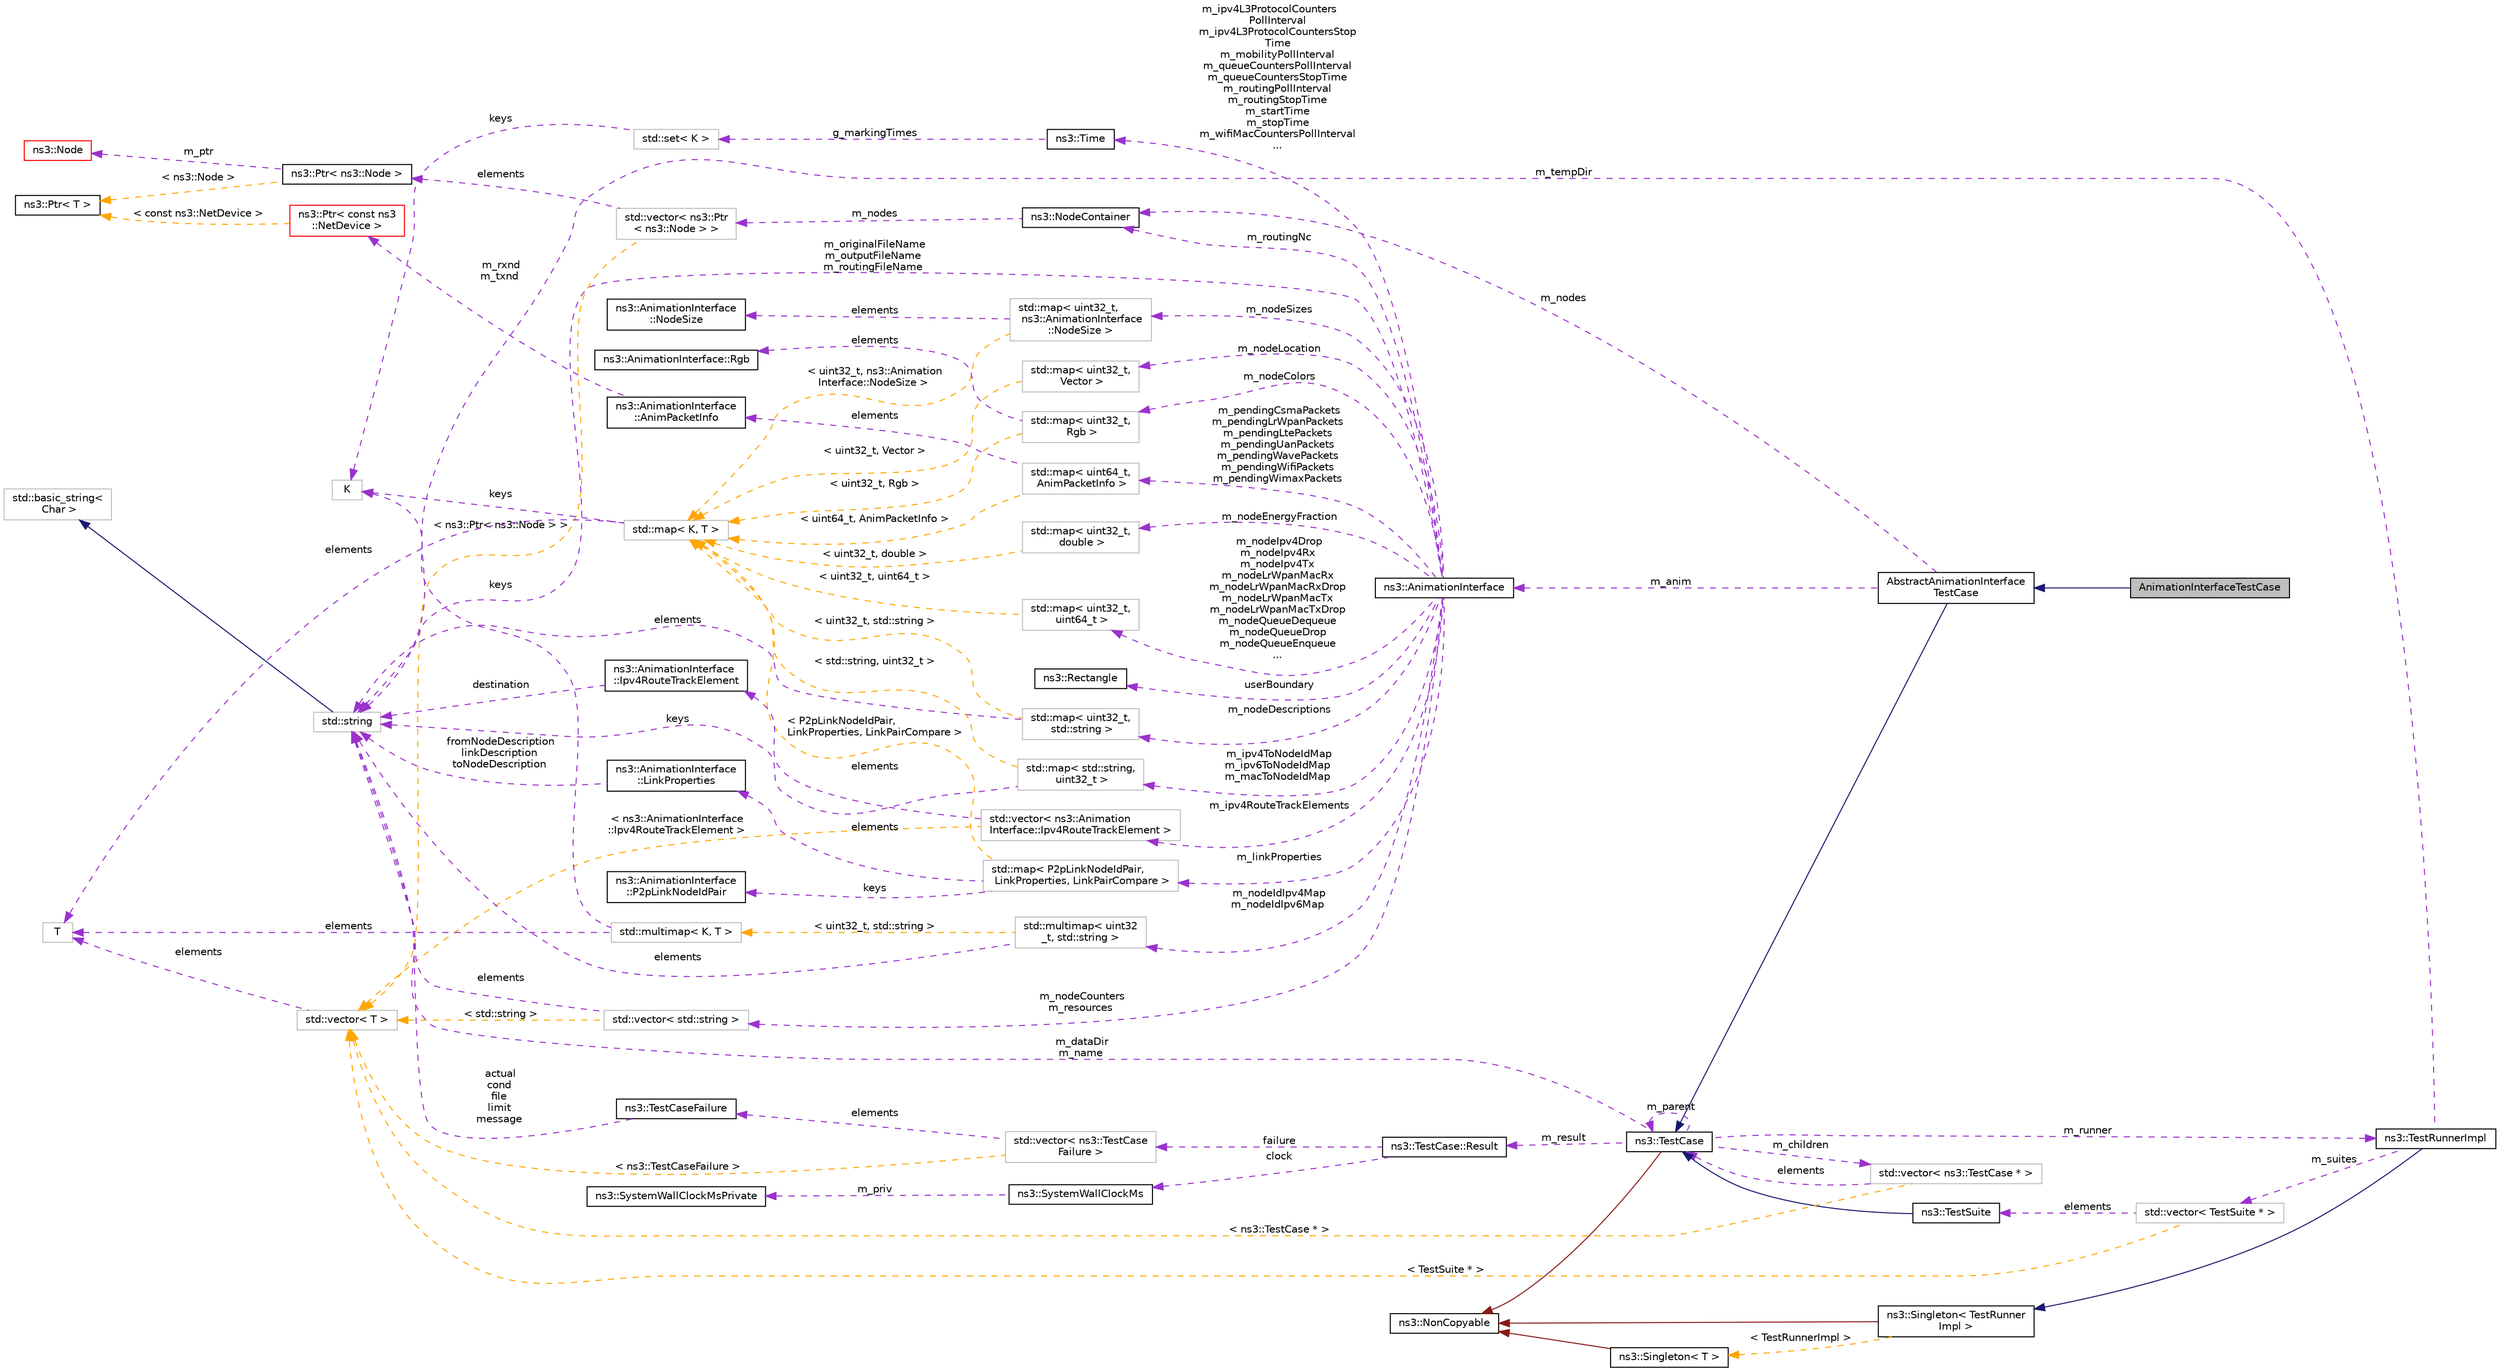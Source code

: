 digraph "AnimationInterfaceTestCase"
{
 // LATEX_PDF_SIZE
  edge [fontname="Helvetica",fontsize="10",labelfontname="Helvetica",labelfontsize="10"];
  node [fontname="Helvetica",fontsize="10",shape=record];
  rankdir="LR";
  Node1 [label="AnimationInterfaceTestCase",height=0.2,width=0.4,color="black", fillcolor="grey75", style="filled", fontcolor="black",tooltip="Animation Interface Test Case."];
  Node2 -> Node1 [dir="back",color="midnightblue",fontsize="10",style="solid",fontname="Helvetica"];
  Node2 [label="AbstractAnimationInterface\lTestCase",height=0.2,width=0.4,color="black", fillcolor="white", style="filled",URL="$class_abstract_animation_interface_test_case.html",tooltip="Abstract Animation Interface Test Case."];
  Node3 -> Node2 [dir="back",color="midnightblue",fontsize="10",style="solid",fontname="Helvetica"];
  Node3 [label="ns3::TestCase",height=0.2,width=0.4,color="black", fillcolor="white", style="filled",URL="$classns3_1_1_test_case.html",tooltip="encapsulates test code"];
  Node4 -> Node3 [dir="back",color="firebrick4",fontsize="10",style="solid",fontname="Helvetica"];
  Node4 [label="ns3::NonCopyable",height=0.2,width=0.4,color="black", fillcolor="white", style="filled",URL="$classns3_1_1_non_copyable.html",tooltip="A base class for (non-Singleton) objects which shouldn't be copied."];
  Node5 -> Node3 [dir="back",color="darkorchid3",fontsize="10",style="dashed",label=" m_children" ,fontname="Helvetica"];
  Node5 [label="std::vector\< ns3::TestCase * \>",height=0.2,width=0.4,color="grey75", fillcolor="white", style="filled",tooltip=" "];
  Node3 -> Node5 [dir="back",color="darkorchid3",fontsize="10",style="dashed",label=" elements" ,fontname="Helvetica"];
  Node6 -> Node5 [dir="back",color="orange",fontsize="10",style="dashed",label=" \< ns3::TestCase * \>" ,fontname="Helvetica"];
  Node6 [label="std::vector\< T \>",height=0.2,width=0.4,color="grey75", fillcolor="white", style="filled",tooltip=" "];
  Node7 -> Node6 [dir="back",color="darkorchid3",fontsize="10",style="dashed",label=" elements" ,fontname="Helvetica"];
  Node7 [label="T",height=0.2,width=0.4,color="grey75", fillcolor="white", style="filled",tooltip=" "];
  Node8 -> Node3 [dir="back",color="darkorchid3",fontsize="10",style="dashed",label=" m_dataDir\nm_name" ,fontname="Helvetica"];
  Node8 [label="std::string",height=0.2,width=0.4,color="grey75", fillcolor="white", style="filled",tooltip=" "];
  Node9 -> Node8 [dir="back",color="midnightblue",fontsize="10",style="solid",fontname="Helvetica"];
  Node9 [label="std::basic_string\<\l Char \>",height=0.2,width=0.4,color="grey75", fillcolor="white", style="filled",tooltip=" "];
  Node10 -> Node3 [dir="back",color="darkorchid3",fontsize="10",style="dashed",label=" m_runner" ,fontname="Helvetica"];
  Node10 [label="ns3::TestRunnerImpl",height=0.2,width=0.4,color="black", fillcolor="white", style="filled",URL="$classns3_1_1_test_runner_impl.html",tooltip="Container for all tests."];
  Node11 -> Node10 [dir="back",color="midnightblue",fontsize="10",style="solid",fontname="Helvetica"];
  Node11 [label="ns3::Singleton\< TestRunner\lImpl \>",height=0.2,width=0.4,color="black", fillcolor="white", style="filled",URL="$classns3_1_1_singleton.html",tooltip=" "];
  Node4 -> Node11 [dir="back",color="firebrick4",fontsize="10",style="solid",fontname="Helvetica"];
  Node12 -> Node11 [dir="back",color="orange",fontsize="10",style="dashed",label=" \< TestRunnerImpl \>" ,fontname="Helvetica"];
  Node12 [label="ns3::Singleton\< T \>",height=0.2,width=0.4,color="black", fillcolor="white", style="filled",URL="$classns3_1_1_singleton.html",tooltip="A template singleton."];
  Node4 -> Node12 [dir="back",color="firebrick4",fontsize="10",style="solid",fontname="Helvetica"];
  Node13 -> Node10 [dir="back",color="darkorchid3",fontsize="10",style="dashed",label=" m_suites" ,fontname="Helvetica"];
  Node13 [label="std::vector\< TestSuite * \>",height=0.2,width=0.4,color="grey75", fillcolor="white", style="filled",tooltip=" "];
  Node14 -> Node13 [dir="back",color="darkorchid3",fontsize="10",style="dashed",label=" elements" ,fontname="Helvetica"];
  Node14 [label="ns3::TestSuite",height=0.2,width=0.4,color="black", fillcolor="white", style="filled",URL="$classns3_1_1_test_suite.html",tooltip="A suite of tests to run."];
  Node3 -> Node14 [dir="back",color="midnightblue",fontsize="10",style="solid",fontname="Helvetica"];
  Node6 -> Node13 [dir="back",color="orange",fontsize="10",style="dashed",label=" \< TestSuite * \>" ,fontname="Helvetica"];
  Node8 -> Node10 [dir="back",color="darkorchid3",fontsize="10",style="dashed",label=" m_tempDir" ,fontname="Helvetica"];
  Node3 -> Node3 [dir="back",color="darkorchid3",fontsize="10",style="dashed",label=" m_parent" ,fontname="Helvetica"];
  Node15 -> Node3 [dir="back",color="darkorchid3",fontsize="10",style="dashed",label=" m_result" ,fontname="Helvetica"];
  Node15 [label="ns3::TestCase::Result",height=0.2,width=0.4,color="black", fillcolor="white", style="filled",URL="$structns3_1_1_test_case_1_1_result.html",tooltip="Container for results from a TestCase."];
  Node16 -> Node15 [dir="back",color="darkorchid3",fontsize="10",style="dashed",label=" failure" ,fontname="Helvetica"];
  Node16 [label="std::vector\< ns3::TestCase\lFailure \>",height=0.2,width=0.4,color="grey75", fillcolor="white", style="filled",tooltip=" "];
  Node17 -> Node16 [dir="back",color="darkorchid3",fontsize="10",style="dashed",label=" elements" ,fontname="Helvetica"];
  Node17 [label="ns3::TestCaseFailure",height=0.2,width=0.4,color="black", fillcolor="white", style="filled",URL="$structns3_1_1_test_case_failure.html",tooltip="Container for details of a test failure."];
  Node8 -> Node17 [dir="back",color="darkorchid3",fontsize="10",style="dashed",label=" actual\ncond\nfile\nlimit\nmessage" ,fontname="Helvetica"];
  Node6 -> Node16 [dir="back",color="orange",fontsize="10",style="dashed",label=" \< ns3::TestCaseFailure \>" ,fontname="Helvetica"];
  Node18 -> Node15 [dir="back",color="darkorchid3",fontsize="10",style="dashed",label=" clock" ,fontname="Helvetica"];
  Node18 [label="ns3::SystemWallClockMs",height=0.2,width=0.4,color="black", fillcolor="white", style="filled",URL="$classns3_1_1_system_wall_clock_ms.html",tooltip="Measure elapsed wall clock time in milliseconds."];
  Node19 -> Node18 [dir="back",color="darkorchid3",fontsize="10",style="dashed",label=" m_priv" ,fontname="Helvetica"];
  Node19 [label="ns3::SystemWallClockMsPrivate",height=0.2,width=0.4,color="black", fillcolor="white", style="filled",URL="$classns3_1_1_system_wall_clock_ms_private.html",tooltip="System-dependent implementation for SystemWallClockMs."];
  Node20 -> Node2 [dir="back",color="darkorchid3",fontsize="10",style="dashed",label=" m_anim" ,fontname="Helvetica"];
  Node20 [label="ns3::AnimationInterface",height=0.2,width=0.4,color="black", fillcolor="white", style="filled",URL="$classns3_1_1_animation_interface.html",tooltip="Interface to network animator."];
  Node21 -> Node20 [dir="back",color="darkorchid3",fontsize="10",style="dashed",label=" m_ipv4ToNodeIdMap\nm_ipv6ToNodeIdMap\nm_macToNodeIdMap" ,fontname="Helvetica"];
  Node21 [label="std::map\< std::string,\l uint32_t \>",height=0.2,width=0.4,color="grey75", fillcolor="white", style="filled",tooltip=" "];
  Node8 -> Node21 [dir="back",color="darkorchid3",fontsize="10",style="dashed",label=" keys" ,fontname="Helvetica"];
  Node22 -> Node21 [dir="back",color="orange",fontsize="10",style="dashed",label=" \< std::string, uint32_t \>" ,fontname="Helvetica"];
  Node22 [label="std::map\< K, T \>",height=0.2,width=0.4,color="grey75", fillcolor="white", style="filled",tooltip=" "];
  Node23 -> Node22 [dir="back",color="darkorchid3",fontsize="10",style="dashed",label=" keys" ,fontname="Helvetica"];
  Node23 [label="K",height=0.2,width=0.4,color="grey75", fillcolor="white", style="filled",tooltip=" "];
  Node7 -> Node22 [dir="back",color="darkorchid3",fontsize="10",style="dashed",label=" elements" ,fontname="Helvetica"];
  Node24 -> Node20 [dir="back",color="darkorchid3",fontsize="10",style="dashed",label=" m_nodeIpv4Drop\nm_nodeIpv4Rx\nm_nodeIpv4Tx\nm_nodeLrWpanMacRx\nm_nodeLrWpanMacRxDrop\nm_nodeLrWpanMacTx\nm_nodeLrWpanMacTxDrop\nm_nodeQueueDequeue\nm_nodeQueueDrop\nm_nodeQueueEnqueue\n..." ,fontname="Helvetica"];
  Node24 [label="std::map\< uint32_t,\l uint64_t \>",height=0.2,width=0.4,color="grey75", fillcolor="white", style="filled",tooltip=" "];
  Node22 -> Node24 [dir="back",color="orange",fontsize="10",style="dashed",label=" \< uint32_t, uint64_t \>" ,fontname="Helvetica"];
  Node25 -> Node20 [dir="back",color="darkorchid3",fontsize="10",style="dashed",label=" m_nodeLocation" ,fontname="Helvetica"];
  Node25 [label="std::map\< uint32_t,\l Vector \>",height=0.2,width=0.4,color="grey75", fillcolor="white", style="filled",tooltip=" "];
  Node22 -> Node25 [dir="back",color="orange",fontsize="10",style="dashed",label=" \< uint32_t, Vector \>" ,fontname="Helvetica"];
  Node26 -> Node20 [dir="back",color="darkorchid3",fontsize="10",style="dashed",label=" m_pendingCsmaPackets\nm_pendingLrWpanPackets\nm_pendingLtePackets\nm_pendingUanPackets\nm_pendingWavePackets\nm_pendingWifiPackets\nm_pendingWimaxPackets" ,fontname="Helvetica"];
  Node26 [label="std::map\< uint64_t,\l AnimPacketInfo \>",height=0.2,width=0.4,color="grey75", fillcolor="white", style="filled",tooltip=" "];
  Node27 -> Node26 [dir="back",color="darkorchid3",fontsize="10",style="dashed",label=" elements" ,fontname="Helvetica"];
  Node27 [label="ns3::AnimationInterface\l::AnimPacketInfo",height=0.2,width=0.4,color="black", fillcolor="white", style="filled",URL="$classns3_1_1_animation_interface_1_1_anim_packet_info.html",tooltip="AnimPacketInfo class."];
  Node28 -> Node27 [dir="back",color="darkorchid3",fontsize="10",style="dashed",label=" m_rxnd\nm_txnd" ,fontname="Helvetica"];
  Node28 [label="ns3::Ptr\< const ns3\l::NetDevice \>",height=0.2,width=0.4,color="red", fillcolor="white", style="filled",URL="$classns3_1_1_ptr.html",tooltip=" "];
  Node37 -> Node28 [dir="back",color="orange",fontsize="10",style="dashed",label=" \< const ns3::NetDevice \>" ,fontname="Helvetica"];
  Node37 [label="ns3::Ptr\< T \>",height=0.2,width=0.4,color="black", fillcolor="white", style="filled",URL="$classns3_1_1_ptr.html",tooltip="Smart pointer class similar to boost::intrusive_ptr."];
  Node22 -> Node26 [dir="back",color="orange",fontsize="10",style="dashed",label=" \< uint64_t, AnimPacketInfo \>" ,fontname="Helvetica"];
  Node38 -> Node20 [dir="back",color="darkorchid3",fontsize="10",style="dashed",label=" m_nodeDescriptions" ,fontname="Helvetica"];
  Node38 [label="std::map\< uint32_t,\l std::string \>",height=0.2,width=0.4,color="grey75", fillcolor="white", style="filled",tooltip=" "];
  Node8 -> Node38 [dir="back",color="darkorchid3",fontsize="10",style="dashed",label=" elements" ,fontname="Helvetica"];
  Node22 -> Node38 [dir="back",color="orange",fontsize="10",style="dashed",label=" \< uint32_t, std::string \>" ,fontname="Helvetica"];
  Node39 -> Node20 [dir="back",color="darkorchid3",fontsize="10",style="dashed",label=" m_ipv4L3ProtocolCounters\lPollInterval\nm_ipv4L3ProtocolCountersStop\lTime\nm_mobilityPollInterval\nm_queueCountersPollInterval\nm_queueCountersStopTime\nm_routingPollInterval\nm_routingStopTime\nm_startTime\nm_stopTime\nm_wifiMacCountersPollInterval\n..." ,fontname="Helvetica"];
  Node39 [label="ns3::Time",height=0.2,width=0.4,color="black", fillcolor="white", style="filled",URL="$classns3_1_1_time.html",tooltip="Simulation virtual time values and global simulation resolution."];
  Node40 -> Node39 [dir="back",color="darkorchid3",fontsize="10",style="dashed",label=" g_markingTimes" ,fontname="Helvetica"];
  Node40 [label="std::set\< K \>",height=0.2,width=0.4,color="grey75", fillcolor="white", style="filled",tooltip=" "];
  Node23 -> Node40 [dir="back",color="darkorchid3",fontsize="10",style="dashed",label=" keys" ,fontname="Helvetica"];
  Node41 -> Node20 [dir="back",color="darkorchid3",fontsize="10",style="dashed",label=" m_nodeSizes" ,fontname="Helvetica"];
  Node41 [label="std::map\< uint32_t,\l ns3::AnimationInterface\l::NodeSize \>",height=0.2,width=0.4,color="grey75", fillcolor="white", style="filled",tooltip=" "];
  Node42 -> Node41 [dir="back",color="darkorchid3",fontsize="10",style="dashed",label=" elements" ,fontname="Helvetica"];
  Node42 [label="ns3::AnimationInterface\l::NodeSize",height=0.2,width=0.4,color="black", fillcolor="white", style="filled",URL="$structns3_1_1_animation_interface_1_1_node_size.html",tooltip="NodeSize structure."];
  Node22 -> Node41 [dir="back",color="orange",fontsize="10",style="dashed",label=" \< uint32_t, ns3::Animation\lInterface::NodeSize \>" ,fontname="Helvetica"];
  Node43 -> Node20 [dir="back",color="darkorchid3",fontsize="10",style="dashed",label=" m_linkProperties" ,fontname="Helvetica"];
  Node43 [label="std::map\< P2pLinkNodeIdPair,\l LinkProperties, LinkPairCompare \>",height=0.2,width=0.4,color="grey75", fillcolor="white", style="filled",tooltip=" "];
  Node44 -> Node43 [dir="back",color="darkorchid3",fontsize="10",style="dashed",label=" elements" ,fontname="Helvetica"];
  Node44 [label="ns3::AnimationInterface\l::LinkProperties",height=0.2,width=0.4,color="black", fillcolor="white", style="filled",URL="$structns3_1_1_animation_interface_1_1_link_properties.html",tooltip="LinkProperties structure."];
  Node8 -> Node44 [dir="back",color="darkorchid3",fontsize="10",style="dashed",label=" fromNodeDescription\nlinkDescription\ntoNodeDescription" ,fontname="Helvetica"];
  Node45 -> Node43 [dir="back",color="darkorchid3",fontsize="10",style="dashed",label=" keys" ,fontname="Helvetica"];
  Node45 [label="ns3::AnimationInterface\l::P2pLinkNodeIdPair",height=0.2,width=0.4,color="black", fillcolor="white", style="filled",URL="$structns3_1_1_animation_interface_1_1_p2p_link_node_id_pair.html",tooltip="P2pLinkNodeIdPair structure."];
  Node22 -> Node43 [dir="back",color="orange",fontsize="10",style="dashed",label=" \< P2pLinkNodeIdPair,\l LinkProperties, LinkPairCompare \>" ,fontname="Helvetica"];
  Node46 -> Node20 [dir="back",color="darkorchid3",fontsize="10",style="dashed",label=" m_nodeColors" ,fontname="Helvetica"];
  Node46 [label="std::map\< uint32_t,\l Rgb \>",height=0.2,width=0.4,color="grey75", fillcolor="white", style="filled",tooltip=" "];
  Node47 -> Node46 [dir="back",color="darkorchid3",fontsize="10",style="dashed",label=" elements" ,fontname="Helvetica"];
  Node47 [label="ns3::AnimationInterface::Rgb",height=0.2,width=0.4,color="black", fillcolor="white", style="filled",URL="$structns3_1_1_animation_interface_1_1_rgb.html",tooltip="RGB structure."];
  Node22 -> Node46 [dir="back",color="orange",fontsize="10",style="dashed",label=" \< uint32_t, Rgb \>" ,fontname="Helvetica"];
  Node8 -> Node20 [dir="back",color="darkorchid3",fontsize="10",style="dashed",label=" m_originalFileName\nm_outputFileName\nm_routingFileName" ,fontname="Helvetica"];
  Node48 -> Node20 [dir="back",color="darkorchid3",fontsize="10",style="dashed",label=" m_nodeEnergyFraction" ,fontname="Helvetica"];
  Node48 [label="std::map\< uint32_t,\l double \>",height=0.2,width=0.4,color="grey75", fillcolor="white", style="filled",tooltip=" "];
  Node22 -> Node48 [dir="back",color="orange",fontsize="10",style="dashed",label=" \< uint32_t, double \>" ,fontname="Helvetica"];
  Node49 -> Node20 [dir="back",color="darkorchid3",fontsize="10",style="dashed",label=" m_nodeIdIpv4Map\nm_nodeIdIpv6Map" ,fontname="Helvetica"];
  Node49 [label="std::multimap\< uint32\l_t, std::string \>",height=0.2,width=0.4,color="grey75", fillcolor="white", style="filled",tooltip=" "];
  Node8 -> Node49 [dir="back",color="darkorchid3",fontsize="10",style="dashed",label=" elements" ,fontname="Helvetica"];
  Node50 -> Node49 [dir="back",color="orange",fontsize="10",style="dashed",label=" \< uint32_t, std::string \>" ,fontname="Helvetica"];
  Node50 [label="std::multimap\< K, T \>",height=0.2,width=0.4,color="grey75", fillcolor="white", style="filled",tooltip=" "];
  Node23 -> Node50 [dir="back",color="darkorchid3",fontsize="10",style="dashed",label=" keys" ,fontname="Helvetica"];
  Node7 -> Node50 [dir="back",color="darkorchid3",fontsize="10",style="dashed",label=" elements" ,fontname="Helvetica"];
  Node51 -> Node20 [dir="back",color="darkorchid3",fontsize="10",style="dashed",label=" userBoundary" ,fontname="Helvetica"];
  Node51 [label="ns3::Rectangle",height=0.2,width=0.4,color="black", fillcolor="white", style="filled",URL="$classns3_1_1_rectangle.html",tooltip="a 2d rectangle"];
  Node52 -> Node20 [dir="back",color="darkorchid3",fontsize="10",style="dashed",label=" m_nodeCounters\nm_resources" ,fontname="Helvetica"];
  Node52 [label="std::vector\< std::string \>",height=0.2,width=0.4,color="grey75", fillcolor="white", style="filled",tooltip=" "];
  Node8 -> Node52 [dir="back",color="darkorchid3",fontsize="10",style="dashed",label=" elements" ,fontname="Helvetica"];
  Node6 -> Node52 [dir="back",color="orange",fontsize="10",style="dashed",label=" \< std::string \>" ,fontname="Helvetica"];
  Node53 -> Node20 [dir="back",color="darkorchid3",fontsize="10",style="dashed",label=" m_routingNc" ,fontname="Helvetica"];
  Node53 [label="ns3::NodeContainer",height=0.2,width=0.4,color="black", fillcolor="white", style="filled",URL="$classns3_1_1_node_container.html",tooltip="keep track of a set of node pointers."];
  Node54 -> Node53 [dir="back",color="darkorchid3",fontsize="10",style="dashed",label=" m_nodes" ,fontname="Helvetica"];
  Node54 [label="std::vector\< ns3::Ptr\l\< ns3::Node \> \>",height=0.2,width=0.4,color="grey75", fillcolor="white", style="filled",tooltip=" "];
  Node55 -> Node54 [dir="back",color="darkorchid3",fontsize="10",style="dashed",label=" elements" ,fontname="Helvetica"];
  Node55 [label="ns3::Ptr\< ns3::Node \>",height=0.2,width=0.4,color="black", fillcolor="white", style="filled",URL="$classns3_1_1_ptr.html",tooltip=" "];
  Node56 -> Node55 [dir="back",color="darkorchid3",fontsize="10",style="dashed",label=" m_ptr" ,fontname="Helvetica"];
  Node56 [label="ns3::Node",height=0.2,width=0.4,color="red", fillcolor="white", style="filled",URL="$classns3_1_1_node.html",tooltip="A network Node."];
  Node37 -> Node55 [dir="back",color="orange",fontsize="10",style="dashed",label=" \< ns3::Node \>" ,fontname="Helvetica"];
  Node6 -> Node54 [dir="back",color="orange",fontsize="10",style="dashed",label=" \< ns3::Ptr\< ns3::Node \> \>" ,fontname="Helvetica"];
  Node82 -> Node20 [dir="back",color="darkorchid3",fontsize="10",style="dashed",label=" m_ipv4RouteTrackElements" ,fontname="Helvetica"];
  Node82 [label="std::vector\< ns3::Animation\lInterface::Ipv4RouteTrackElement \>",height=0.2,width=0.4,color="grey75", fillcolor="white", style="filled",tooltip=" "];
  Node83 -> Node82 [dir="back",color="darkorchid3",fontsize="10",style="dashed",label=" elements" ,fontname="Helvetica"];
  Node83 [label="ns3::AnimationInterface\l::Ipv4RouteTrackElement",height=0.2,width=0.4,color="black", fillcolor="white", style="filled",URL="$structns3_1_1_animation_interface_1_1_ipv4_route_track_element.html",tooltip="Ipv4RouteTrackElement structure."];
  Node8 -> Node83 [dir="back",color="darkorchid3",fontsize="10",style="dashed",label=" destination" ,fontname="Helvetica"];
  Node6 -> Node82 [dir="back",color="orange",fontsize="10",style="dashed",label=" \< ns3::AnimationInterface\l::Ipv4RouteTrackElement \>" ,fontname="Helvetica"];
  Node53 -> Node2 [dir="back",color="darkorchid3",fontsize="10",style="dashed",label=" m_nodes" ,fontname="Helvetica"];
}
